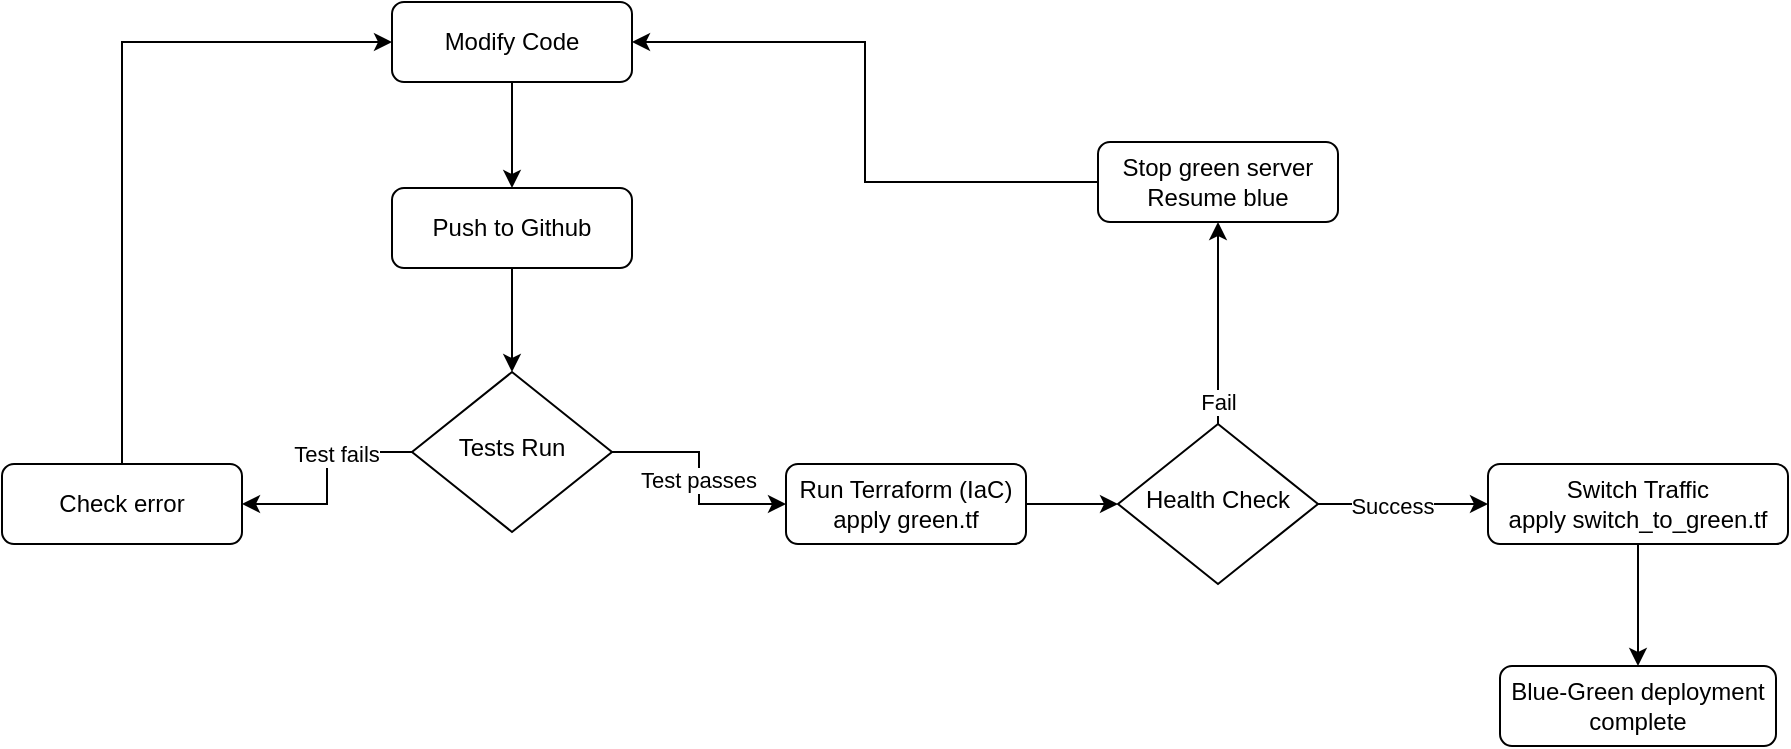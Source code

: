 <mxfile version="26.1.1">
  <diagram id="C5RBs43oDa-KdzZeNtuy" name="Page-1">
    <mxGraphModel dx="1662" dy="556" grid="0" gridSize="10" guides="1" tooltips="1" connect="1" arrows="1" fold="1" page="0" pageScale="1" pageWidth="827" pageHeight="1169" math="0" shadow="0">
      <root>
        <mxCell id="WIyWlLk6GJQsqaUBKTNV-0" />
        <mxCell id="WIyWlLk6GJQsqaUBKTNV-1" parent="WIyWlLk6GJQsqaUBKTNV-0" />
        <mxCell id="84JxiOLE3dLLp7DLEGVT-0" style="edgeStyle=orthogonalEdgeStyle;rounded=0;orthogonalLoop=1;jettySize=auto;html=1;" edge="1" parent="WIyWlLk6GJQsqaUBKTNV-1" source="WIyWlLk6GJQsqaUBKTNV-3" target="WIyWlLk6GJQsqaUBKTNV-12">
          <mxGeometry relative="1" as="geometry" />
        </mxCell>
        <mxCell id="WIyWlLk6GJQsqaUBKTNV-3" value="Modify Code" style="rounded=1;whiteSpace=wrap;html=1;fontSize=12;glass=0;strokeWidth=1;shadow=0;" parent="WIyWlLk6GJQsqaUBKTNV-1" vertex="1">
          <mxGeometry x="160" y="80" width="120" height="40" as="geometry" />
        </mxCell>
        <mxCell id="84JxiOLE3dLLp7DLEGVT-1" style="edgeStyle=orthogonalEdgeStyle;rounded=0;orthogonalLoop=1;jettySize=auto;html=1;entryX=0;entryY=0.5;entryDx=0;entryDy=0;" edge="1" parent="WIyWlLk6GJQsqaUBKTNV-1" source="WIyWlLk6GJQsqaUBKTNV-6" target="84JxiOLE3dLLp7DLEGVT-8">
          <mxGeometry relative="1" as="geometry">
            <mxPoint x="344.4" y="342.0" as="targetPoint" />
          </mxGeometry>
        </mxCell>
        <mxCell id="84JxiOLE3dLLp7DLEGVT-5" value="Test passes" style="edgeLabel;html=1;align=center;verticalAlign=middle;resizable=0;points=[];" vertex="1" connectable="0" parent="84JxiOLE3dLLp7DLEGVT-1">
          <mxGeometry x="0.012" y="-1" relative="1" as="geometry">
            <mxPoint as="offset" />
          </mxGeometry>
        </mxCell>
        <mxCell id="84JxiOLE3dLLp7DLEGVT-2" style="edgeStyle=orthogonalEdgeStyle;rounded=0;orthogonalLoop=1;jettySize=auto;html=1;" edge="1" parent="WIyWlLk6GJQsqaUBKTNV-1" source="WIyWlLk6GJQsqaUBKTNV-6" target="84JxiOLE3dLLp7DLEGVT-6">
          <mxGeometry relative="1" as="geometry">
            <mxPoint x="127" y="352" as="targetPoint" />
          </mxGeometry>
        </mxCell>
        <mxCell id="84JxiOLE3dLLp7DLEGVT-4" value="Test fails" style="edgeLabel;html=1;align=center;verticalAlign=middle;resizable=0;points=[];" vertex="1" connectable="0" parent="84JxiOLE3dLLp7DLEGVT-2">
          <mxGeometry x="-0.318" y="1" relative="1" as="geometry">
            <mxPoint as="offset" />
          </mxGeometry>
        </mxCell>
        <mxCell id="WIyWlLk6GJQsqaUBKTNV-6" value="Tests Run" style="rhombus;whiteSpace=wrap;html=1;shadow=0;fontFamily=Helvetica;fontSize=12;align=center;strokeWidth=1;spacing=6;spacingTop=-4;" parent="WIyWlLk6GJQsqaUBKTNV-1" vertex="1">
          <mxGeometry x="170" y="265" width="100" height="80" as="geometry" />
        </mxCell>
        <mxCell id="84JxiOLE3dLLp7DLEGVT-3" style="edgeStyle=orthogonalEdgeStyle;rounded=0;orthogonalLoop=1;jettySize=auto;html=1;" edge="1" parent="WIyWlLk6GJQsqaUBKTNV-1" source="WIyWlLk6GJQsqaUBKTNV-12" target="WIyWlLk6GJQsqaUBKTNV-6">
          <mxGeometry relative="1" as="geometry" />
        </mxCell>
        <mxCell id="WIyWlLk6GJQsqaUBKTNV-12" value="Push to Github" style="rounded=1;whiteSpace=wrap;html=1;fontSize=12;glass=0;strokeWidth=1;shadow=0;" parent="WIyWlLk6GJQsqaUBKTNV-1" vertex="1">
          <mxGeometry x="160" y="173" width="120" height="40" as="geometry" />
        </mxCell>
        <mxCell id="84JxiOLE3dLLp7DLEGVT-7" style="edgeStyle=orthogonalEdgeStyle;rounded=0;orthogonalLoop=1;jettySize=auto;html=1;exitX=0.5;exitY=0;exitDx=0;exitDy=0;entryX=0;entryY=0.5;entryDx=0;entryDy=0;" edge="1" parent="WIyWlLk6GJQsqaUBKTNV-1" source="84JxiOLE3dLLp7DLEGVT-6" target="WIyWlLk6GJQsqaUBKTNV-3">
          <mxGeometry relative="1" as="geometry">
            <mxPoint x="140" y="122" as="targetPoint" />
            <Array as="points">
              <mxPoint x="25" y="100" />
            </Array>
          </mxGeometry>
        </mxCell>
        <mxCell id="84JxiOLE3dLLp7DLEGVT-6" value="Check error" style="rounded=1;whiteSpace=wrap;html=1;fontSize=12;glass=0;strokeWidth=1;shadow=0;" vertex="1" parent="WIyWlLk6GJQsqaUBKTNV-1">
          <mxGeometry x="-35" y="311" width="120" height="40" as="geometry" />
        </mxCell>
        <mxCell id="84JxiOLE3dLLp7DLEGVT-15" style="edgeStyle=orthogonalEdgeStyle;rounded=0;orthogonalLoop=1;jettySize=auto;html=1;" edge="1" parent="WIyWlLk6GJQsqaUBKTNV-1" source="84JxiOLE3dLLp7DLEGVT-8" target="84JxiOLE3dLLp7DLEGVT-13">
          <mxGeometry relative="1" as="geometry" />
        </mxCell>
        <mxCell id="84JxiOLE3dLLp7DLEGVT-8" value="Run Terraform (IaC)&lt;div&gt;apply green.tf&lt;/div&gt;" style="rounded=1;whiteSpace=wrap;html=1;fontSize=12;glass=0;strokeWidth=1;shadow=0;" vertex="1" parent="WIyWlLk6GJQsqaUBKTNV-1">
          <mxGeometry x="357" y="311" width="120" height="40" as="geometry" />
        </mxCell>
        <mxCell id="84JxiOLE3dLLp7DLEGVT-20" style="edgeStyle=orthogonalEdgeStyle;rounded=0;orthogonalLoop=1;jettySize=auto;html=1;entryX=0.5;entryY=1;entryDx=0;entryDy=0;exitX=0.5;exitY=0;exitDx=0;exitDy=0;" edge="1" parent="WIyWlLk6GJQsqaUBKTNV-1" source="84JxiOLE3dLLp7DLEGVT-13" target="84JxiOLE3dLLp7DLEGVT-27">
          <mxGeometry relative="1" as="geometry" />
        </mxCell>
        <mxCell id="84JxiOLE3dLLp7DLEGVT-21" value="Fail" style="edgeLabel;html=1;align=center;verticalAlign=middle;resizable=0;points=[];" vertex="1" connectable="0" parent="84JxiOLE3dLLp7DLEGVT-20">
          <mxGeometry x="-0.78" relative="1" as="geometry">
            <mxPoint as="offset" />
          </mxGeometry>
        </mxCell>
        <mxCell id="84JxiOLE3dLLp7DLEGVT-22" style="edgeStyle=orthogonalEdgeStyle;rounded=0;orthogonalLoop=1;jettySize=auto;html=1;entryX=0;entryY=0.5;entryDx=0;entryDy=0;" edge="1" parent="WIyWlLk6GJQsqaUBKTNV-1" source="84JxiOLE3dLLp7DLEGVT-13" target="84JxiOLE3dLLp7DLEGVT-23">
          <mxGeometry relative="1" as="geometry">
            <mxPoint x="723.6" y="331" as="targetPoint" />
          </mxGeometry>
        </mxCell>
        <mxCell id="84JxiOLE3dLLp7DLEGVT-24" value="Success" style="edgeLabel;html=1;align=center;verticalAlign=middle;resizable=0;points=[];" vertex="1" connectable="0" parent="84JxiOLE3dLLp7DLEGVT-22">
          <mxGeometry x="-0.13" y="-1" relative="1" as="geometry">
            <mxPoint as="offset" />
          </mxGeometry>
        </mxCell>
        <mxCell id="84JxiOLE3dLLp7DLEGVT-13" value="Health Check" style="rhombus;whiteSpace=wrap;html=1;shadow=0;fontFamily=Helvetica;fontSize=12;align=center;strokeWidth=1;spacing=6;spacingTop=-4;" vertex="1" parent="WIyWlLk6GJQsqaUBKTNV-1">
          <mxGeometry x="523" y="291" width="100" height="80" as="geometry" />
        </mxCell>
        <mxCell id="84JxiOLE3dLLp7DLEGVT-26" style="edgeStyle=orthogonalEdgeStyle;rounded=0;orthogonalLoop=1;jettySize=auto;html=1;" edge="1" parent="WIyWlLk6GJQsqaUBKTNV-1" source="84JxiOLE3dLLp7DLEGVT-23" target="84JxiOLE3dLLp7DLEGVT-25">
          <mxGeometry relative="1" as="geometry" />
        </mxCell>
        <mxCell id="84JxiOLE3dLLp7DLEGVT-23" value="Switch Traffic&lt;div&gt;apply switch_to_green.tf&lt;/div&gt;" style="rounded=1;whiteSpace=wrap;html=1;fontSize=12;glass=0;strokeWidth=1;shadow=0;" vertex="1" parent="WIyWlLk6GJQsqaUBKTNV-1">
          <mxGeometry x="708" y="311" width="150" height="40" as="geometry" />
        </mxCell>
        <mxCell id="84JxiOLE3dLLp7DLEGVT-25" value="Blue-Green deployment complete" style="rounded=1;whiteSpace=wrap;html=1;fontSize=12;glass=0;strokeWidth=1;shadow=0;" vertex="1" parent="WIyWlLk6GJQsqaUBKTNV-1">
          <mxGeometry x="714" y="412" width="138" height="40" as="geometry" />
        </mxCell>
        <mxCell id="84JxiOLE3dLLp7DLEGVT-29" style="edgeStyle=orthogonalEdgeStyle;rounded=0;orthogonalLoop=1;jettySize=auto;html=1;entryX=1;entryY=0.5;entryDx=0;entryDy=0;" edge="1" parent="WIyWlLk6GJQsqaUBKTNV-1" source="84JxiOLE3dLLp7DLEGVT-27" target="WIyWlLk6GJQsqaUBKTNV-3">
          <mxGeometry relative="1" as="geometry" />
        </mxCell>
        <mxCell id="84JxiOLE3dLLp7DLEGVT-27" value="Stop green server&lt;div&gt;Resume blue&lt;/div&gt;" style="rounded=1;whiteSpace=wrap;html=1;fontSize=12;glass=0;strokeWidth=1;shadow=0;" vertex="1" parent="WIyWlLk6GJQsqaUBKTNV-1">
          <mxGeometry x="513" y="150" width="120" height="40" as="geometry" />
        </mxCell>
      </root>
    </mxGraphModel>
  </diagram>
</mxfile>
